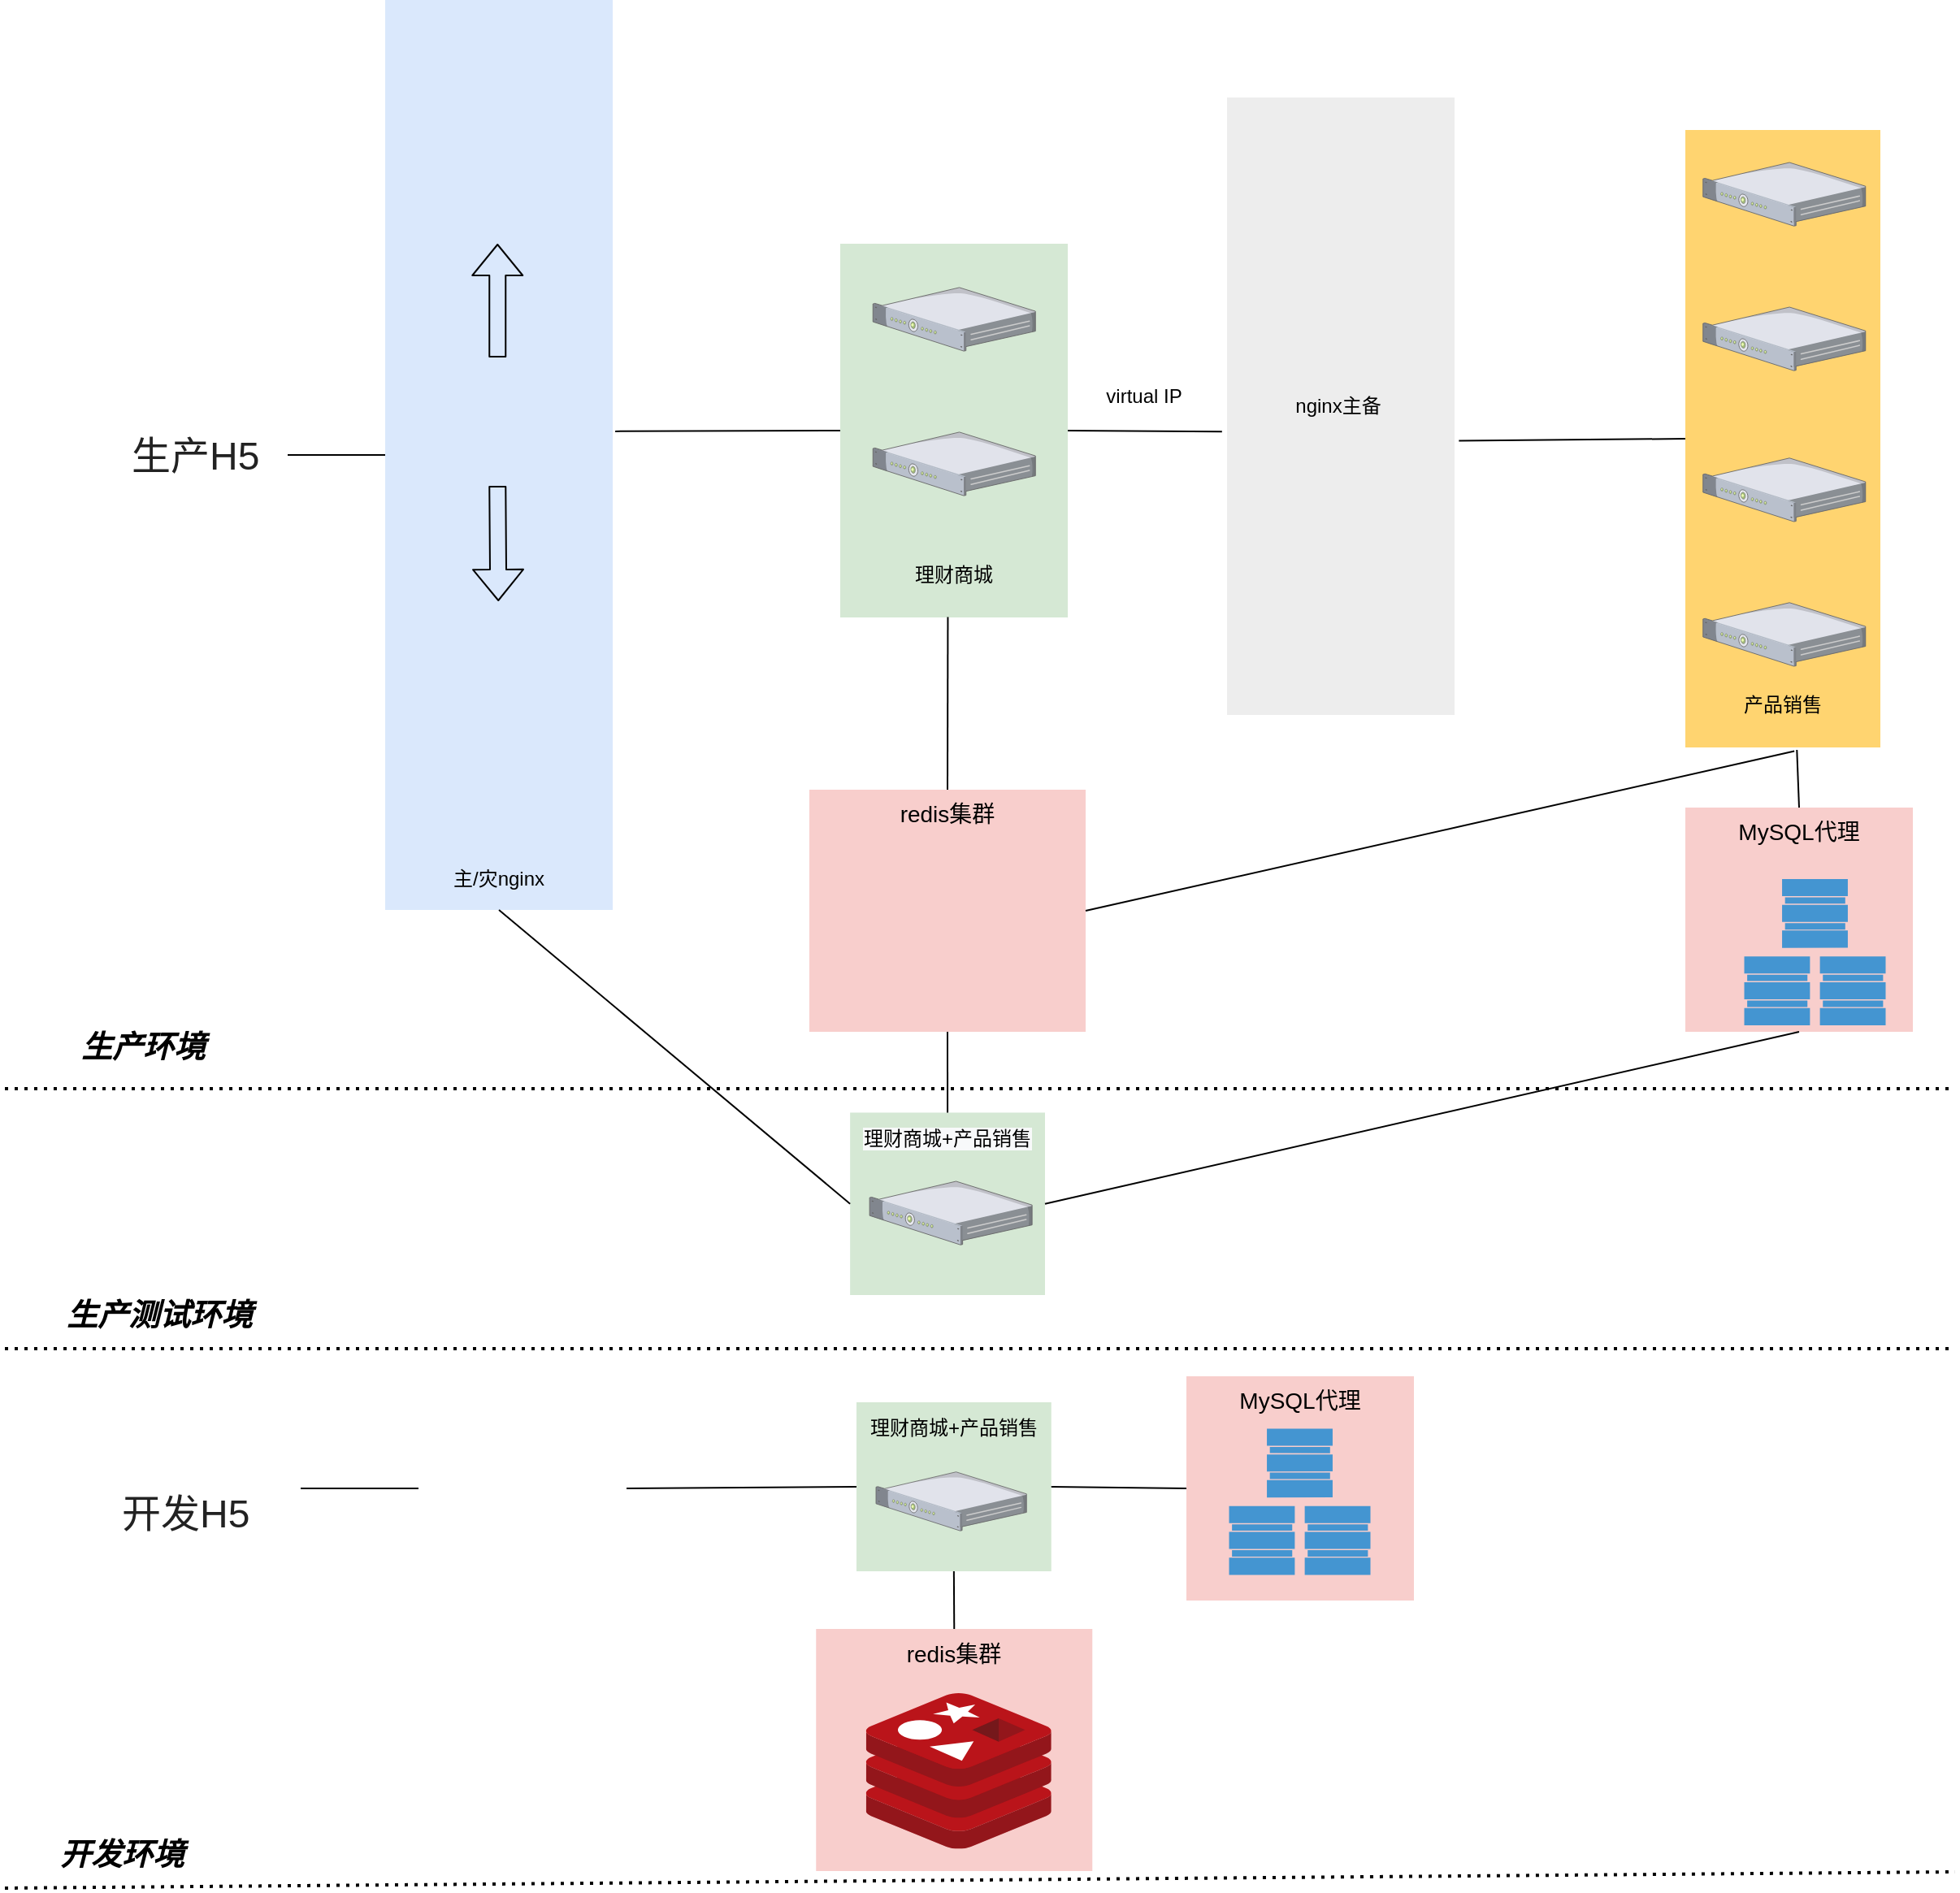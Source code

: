 <mxfile version="14.9.5" type="github">
  <diagram name="Page-1" id="e3a06f82-3646-2815-327d-82caf3d4e204">
    <mxGraphModel dx="1955" dy="-69" grid="1" gridSize="10" guides="1" tooltips="1" connect="1" arrows="1" fold="1" page="1" pageScale="1.5" pageWidth="1169" pageHeight="826" background="none" math="0" shadow="0">
      <root>
        <mxCell id="0" style=";html=1;" />
        <mxCell id="1" style=";html=1;" parent="0" />
        <mxCell id="81p-GkbOqXq8LAXijxVz-117" value="redis集群" style="whiteSpace=wrap;html=1;fillColor=#f8cecc;fontSize=14;strokeColor=none;verticalAlign=top;" vertex="1" parent="1">
          <mxGeometry x="579.13" y="2262.5" width="170" height="149" as="geometry" />
        </mxCell>
        <mxCell id="81p-GkbOqXq8LAXijxVz-94" value="MySQL代理" style="whiteSpace=wrap;html=1;fillColor=#f8cecc;fontSize=14;strokeColor=none;verticalAlign=top;" vertex="1" parent="1">
          <mxGeometry x="1114" y="1757" width="140" height="138" as="geometry" />
        </mxCell>
        <mxCell id="81p-GkbOqXq8LAXijxVz-93" value="redis集群" style="whiteSpace=wrap;html=1;fillColor=#f8cecc;fontSize=14;strokeColor=none;verticalAlign=top;" vertex="1" parent="1">
          <mxGeometry x="575" y="1746" width="170" height="149" as="geometry" />
        </mxCell>
        <mxCell id="81p-GkbOqXq8LAXijxVz-88" value="&lt;span style=&quot;color: rgb(0 , 0 , 0) ; font-family: &amp;#34;helvetica&amp;#34; ; font-size: 12px ; font-style: normal ; font-weight: 400 ; letter-spacing: normal ; text-align: left ; text-indent: 0px ; text-transform: none ; word-spacing: 0px ; background-color: rgb(248 , 249 , 250) ; display: inline ; float: none&quot;&gt;理财商城+产品销售&lt;/span&gt;" style="whiteSpace=wrap;html=1;fillColor=#d5e8d4;fontSize=14;strokeColor=none;verticalAlign=top;" vertex="1" parent="1">
          <mxGeometry x="600.07" y="1944.73" width="119.93" height="112.27" as="geometry" />
        </mxCell>
        <mxCell id="81p-GkbOqXq8LAXijxVz-80" value="" style="whiteSpace=wrap;html=1;fillColor=#FFD470;gradientColor=none;fontSize=14;strokeColor=none;verticalAlign=top;" vertex="1" parent="1">
          <mxGeometry x="1114" y="1340" width="120" height="380" as="geometry" />
        </mxCell>
        <mxCell id="81p-GkbOqXq8LAXijxVz-77" value="" style="whiteSpace=wrap;html=1;fillColor=#d5e8d4;fontSize=14;strokeColor=none;verticalAlign=top;" vertex="1" parent="1">
          <mxGeometry x="594" y="1410" width="140" height="230" as="geometry" />
        </mxCell>
        <mxCell id="81p-GkbOqXq8LAXijxVz-75" value="" style="whiteSpace=wrap;html=1;fillColor=#EDEDED;fontSize=14;strokeColor=none;verticalAlign=top;" vertex="1" parent="1">
          <mxGeometry x="832" y="1320" width="140" height="380" as="geometry" />
        </mxCell>
        <mxCell id="81p-GkbOqXq8LAXijxVz-73" value="" style="whiteSpace=wrap;html=1;fillColor=#dae8fc;fontSize=14;strokeColor=none;verticalAlign=top;" vertex="1" parent="1">
          <mxGeometry x="314" y="1260" width="140" height="560" as="geometry" />
        </mxCell>
        <mxCell id="81p-GkbOqXq8LAXijxVz-5" value="" style="shape=image;html=1;verticalAlign=top;verticalLabelPosition=bottom;labelBackgroundColor=#ffffff;imageAspect=0;aspect=fixed;image=https://cdn4.iconfinder.com/data/icons/logos-brands-5/24/nginx-128.png" vertex="1" parent="1">
          <mxGeometry x="319.63" y="1270" width="128" height="128" as="geometry" />
        </mxCell>
        <mxCell id="81p-GkbOqXq8LAXijxVz-6" value="" style="shape=image;html=1;verticalAlign=top;verticalLabelPosition=bottom;labelBackgroundColor=#ffffff;imageAspect=0;aspect=fixed;image=https://cdn4.iconfinder.com/data/icons/logos-brands-5/24/nginx-128.png" vertex="1" parent="1">
          <mxGeometry x="319.63" y="1640" width="128" height="128" as="geometry" />
        </mxCell>
        <mxCell id="81p-GkbOqXq8LAXijxVz-7" value="" style="shape=image;html=1;verticalAlign=top;verticalLabelPosition=bottom;labelBackgroundColor=#ffffff;imageAspect=0;aspect=fixed;image=https://cdn4.iconfinder.com/data/icons/logos-brands-5/24/nginx-128.png" vertex="1" parent="1">
          <mxGeometry x="334.5" y="2112" width="128" height="128" as="geometry" />
        </mxCell>
        <mxCell id="81p-GkbOqXq8LAXijxVz-11" value="" style="shape=flexArrow;endArrow=classic;html=1;" edge="1" parent="1">
          <mxGeometry width="50" height="50" relative="1" as="geometry">
            <mxPoint x="383.13" y="1480" as="sourcePoint" />
            <mxPoint x="383.13" y="1410" as="targetPoint" />
          </mxGeometry>
        </mxCell>
        <mxCell id="81p-GkbOqXq8LAXijxVz-12" value="" style="shape=flexArrow;endArrow=classic;html=1;" edge="1" parent="1">
          <mxGeometry width="50" height="50" relative="1" as="geometry">
            <mxPoint x="383.13" y="1559" as="sourcePoint" />
            <mxPoint x="383.63" y="1630" as="targetPoint" />
          </mxGeometry>
        </mxCell>
        <mxCell id="81p-GkbOqXq8LAXijxVz-13" value="" style="verticalLabelPosition=bottom;aspect=fixed;html=1;verticalAlign=top;strokeColor=none;align=center;outlineConnect=0;shape=mxgraph.citrix.1u_2u_server;" vertex="1" parent="1">
          <mxGeometry x="614.13" y="1436.95" width="100" height="39.1" as="geometry" />
        </mxCell>
        <mxCell id="81p-GkbOqXq8LAXijxVz-14" value="" style="verticalLabelPosition=bottom;aspect=fixed;html=1;verticalAlign=top;strokeColor=none;align=center;outlineConnect=0;shape=mxgraph.citrix.1u_2u_server;" vertex="1" parent="1">
          <mxGeometry x="614.13" y="1525.95" width="100" height="39.1" as="geometry" />
        </mxCell>
        <mxCell id="81p-GkbOqXq8LAXijxVz-15" value="" style="shape=image;html=1;verticalAlign=top;verticalLabelPosition=bottom;labelBackgroundColor=#ffffff;imageAspect=0;aspect=fixed;image=https://cdn4.iconfinder.com/data/icons/logos-brands-5/24/nginx-128.png" vertex="1" parent="1">
          <mxGeometry x="838" y="1330" width="128" height="128" as="geometry" />
        </mxCell>
        <mxCell id="81p-GkbOqXq8LAXijxVz-16" value="" style="shape=image;html=1;verticalAlign=top;verticalLabelPosition=bottom;labelBackgroundColor=#ffffff;imageAspect=0;aspect=fixed;image=https://cdn4.iconfinder.com/data/icons/logos-brands-5/24/nginx-128.png" vertex="1" parent="1">
          <mxGeometry x="842" y="1561" width="128" height="128" as="geometry" />
        </mxCell>
        <mxCell id="81p-GkbOqXq8LAXijxVz-17" value="" style="verticalLabelPosition=bottom;aspect=fixed;html=1;verticalAlign=top;strokeColor=none;align=center;outlineConnect=0;shape=mxgraph.citrix.1u_2u_server;" vertex="1" parent="1">
          <mxGeometry x="1124.88" y="1360" width="100" height="39.1" as="geometry" />
        </mxCell>
        <mxCell id="81p-GkbOqXq8LAXijxVz-18" value="" style="verticalLabelPosition=bottom;aspect=fixed;html=1;verticalAlign=top;strokeColor=none;align=center;outlineConnect=0;shape=mxgraph.citrix.1u_2u_server;" vertex="1" parent="1">
          <mxGeometry x="1124.88" y="1449" width="100" height="39.1" as="geometry" />
        </mxCell>
        <mxCell id="81p-GkbOqXq8LAXijxVz-19" value="" style="verticalLabelPosition=bottom;aspect=fixed;html=1;verticalAlign=top;strokeColor=none;align=center;outlineConnect=0;shape=mxgraph.citrix.1u_2u_server;" vertex="1" parent="1">
          <mxGeometry x="1124.88" y="1541.9" width="100" height="39.1" as="geometry" />
        </mxCell>
        <mxCell id="81p-GkbOqXq8LAXijxVz-20" value="" style="verticalLabelPosition=bottom;aspect=fixed;html=1;verticalAlign=top;strokeColor=none;align=center;outlineConnect=0;shape=mxgraph.citrix.1u_2u_server;" vertex="1" parent="1">
          <mxGeometry x="1124.88" y="1630.9" width="100" height="39.1" as="geometry" />
        </mxCell>
        <mxCell id="81p-GkbOqXq8LAXijxVz-26" value="" style="verticalLabelPosition=bottom;aspect=fixed;html=1;verticalAlign=top;strokeColor=none;align=center;outlineConnect=0;shape=mxgraph.citrix.1u_2u_server;" vertex="1" parent="1">
          <mxGeometry x="612.07" y="1987" width="100" height="39.1" as="geometry" />
        </mxCell>
        <mxCell id="81p-GkbOqXq8LAXijxVz-27" value="" style="endArrow=none;html=1;dashed=1;dashPattern=1 2;strokeWidth=2;" edge="1" parent="1">
          <mxGeometry width="50" height="50" relative="1" as="geometry">
            <mxPoint x="80" y="1930" as="sourcePoint" />
            <mxPoint x="1280" y="1930" as="targetPoint" />
          </mxGeometry>
        </mxCell>
        <mxCell id="81p-GkbOqXq8LAXijxVz-28" value="" style="endArrow=none;html=1;dashed=1;dashPattern=1 2;strokeWidth=2;" edge="1" parent="1">
          <mxGeometry width="50" height="50" relative="1" as="geometry">
            <mxPoint x="80" y="2090" as="sourcePoint" />
            <mxPoint x="1280" y="2090" as="targetPoint" />
          </mxGeometry>
        </mxCell>
        <mxCell id="81p-GkbOqXq8LAXijxVz-33" value="" style="group" vertex="1" connectable="0" parent="1">
          <mxGeometry x="134" y="2112" width="141" height="128" as="geometry" />
        </mxCell>
        <mxCell id="81p-GkbOqXq8LAXijxVz-34" value="" style="shape=image;html=1;verticalAlign=top;verticalLabelPosition=bottom;labelBackgroundColor=#ffffff;imageAspect=0;aspect=fixed;image=https://cdn3.iconfinder.com/data/icons/streamline-icon-set-free-pack/48/Streamline-17-128.png" vertex="1" parent="81p-GkbOqXq8LAXijxVz-33">
          <mxGeometry width="128" height="128" as="geometry" />
        </mxCell>
        <mxCell id="81p-GkbOqXq8LAXijxVz-35" value="&lt;font color=&quot;#222222&quot; face=&quot;arial, sans-serif&quot;&gt;&lt;span style=&quot;font-size: 24px ; background-color: rgb(255 , 255 , 255)&quot;&gt;开发H5&lt;/span&gt;&lt;/font&gt;" style="text;whiteSpace=wrap;html=1;" vertex="1" parent="81p-GkbOqXq8LAXijxVz-33">
          <mxGeometry x="16" y="58.9" width="94" height="30" as="geometry" />
        </mxCell>
        <mxCell id="81p-GkbOqXq8LAXijxVz-37" value="" style="shape=image;html=1;verticalAlign=top;verticalLabelPosition=bottom;labelBackgroundColor=#ffffff;imageAspect=0;aspect=fixed;image=https://cdn2.iconfinder.com/data/icons/stilllife/48x48/filesystems/gnome-fs-nfs.png" vertex="1" parent="1">
          <mxGeometry x="359.63" y="1493.9" width="48" height="48" as="geometry" />
        </mxCell>
        <mxCell id="81p-GkbOqXq8LAXijxVz-50" value="" style="aspect=fixed;html=1;points=[];align=center;image;fontSize=12;image=img/lib/mscae/Cache_Redis_Product.svg;" vertex="1" parent="1">
          <mxGeometry x="609.87" y="2302" width="114" height="95.76" as="geometry" />
        </mxCell>
        <mxCell id="81p-GkbOqXq8LAXijxVz-51" value="" style="shape=image;html=1;verticalAlign=top;verticalLabelPosition=bottom;labelBackgroundColor=#ffffff;imageAspect=0;aspect=fixed;image=https://cdn4.iconfinder.com/data/icons/redis-2/1451/Untitled-2-128.png" vertex="1" parent="1">
          <mxGeometry x="598.07" y="1765" width="128" height="128" as="geometry" />
        </mxCell>
        <mxCell id="81p-GkbOqXq8LAXijxVz-57" value="理财商城" style="text;whiteSpace=wrap;html=1;" vertex="1" parent="1">
          <mxGeometry x="638" y="1600" width="70" height="30" as="geometry" />
        </mxCell>
        <mxCell id="81p-GkbOqXq8LAXijxVz-58" value="产品销售" style="text;whiteSpace=wrap;html=1;" vertex="1" parent="1">
          <mxGeometry x="1148.38" y="1680" width="70" height="30" as="geometry" />
        </mxCell>
        <mxCell id="81p-GkbOqXq8LAXijxVz-68" value="nginx主备" style="text;html=1;strokeColor=none;fillColor=none;align=center;verticalAlign=middle;whiteSpace=wrap;rounded=0;dashed=1;" vertex="1" parent="1">
          <mxGeometry x="867" y="1500" width="67" height="20" as="geometry" />
        </mxCell>
        <mxCell id="81p-GkbOqXq8LAXijxVz-74" value="主/灾nginx" style="text;html=1;strokeColor=none;fillColor=none;align=center;verticalAlign=middle;whiteSpace=wrap;rounded=0;dashed=1;" vertex="1" parent="1">
          <mxGeometry x="347.88" y="1791" width="71.5" height="20" as="geometry" />
        </mxCell>
        <mxCell id="81p-GkbOqXq8LAXijxVz-83" value="" style="group" vertex="1" connectable="0" parent="1">
          <mxGeometry x="130" y="1461" width="141" height="128" as="geometry" />
        </mxCell>
        <mxCell id="81p-GkbOqXq8LAXijxVz-84" value="" style="shape=image;html=1;verticalAlign=top;verticalLabelPosition=bottom;labelBackgroundColor=#ffffff;imageAspect=0;aspect=fixed;image=https://cdn3.iconfinder.com/data/icons/streamline-icon-set-free-pack/48/Streamline-17-128.png" vertex="1" parent="81p-GkbOqXq8LAXijxVz-83">
          <mxGeometry width="128" height="128" as="geometry" />
        </mxCell>
        <mxCell id="81p-GkbOqXq8LAXijxVz-85" value="&lt;font color=&quot;#222222&quot; face=&quot;arial, sans-serif&quot;&gt;&lt;span style=&quot;font-size: 24px ; background-color: rgb(255 , 255 , 255)&quot;&gt;生产H5&lt;/span&gt;&lt;/font&gt;" style="text;whiteSpace=wrap;html=1;" vertex="1" parent="81p-GkbOqXq8LAXijxVz-83">
          <mxGeometry x="26" y="58.9" width="89" height="30" as="geometry" />
        </mxCell>
        <mxCell id="81p-GkbOqXq8LAXijxVz-99" value="" style="endArrow=none;html=1;exitX=0.5;exitY=0;exitDx=0;exitDy=0;entryX=0.572;entryY=1.004;entryDx=0;entryDy=0;entryPerimeter=0;" edge="1" parent="1" source="81p-GkbOqXq8LAXijxVz-94" target="81p-GkbOqXq8LAXijxVz-80">
          <mxGeometry width="50" height="50" relative="1" as="geometry">
            <mxPoint x="984" y="1787" as="sourcePoint" />
            <mxPoint x="1034" y="1737" as="targetPoint" />
          </mxGeometry>
        </mxCell>
        <mxCell id="81p-GkbOqXq8LAXijxVz-100" value="" style="endArrow=none;html=1;entryX=0.559;entryY=1.006;entryDx=0;entryDy=0;entryPerimeter=0;exitX=1;exitY=0.5;exitDx=0;exitDy=0;" edge="1" parent="1" source="81p-GkbOqXq8LAXijxVz-93" target="81p-GkbOqXq8LAXijxVz-80">
          <mxGeometry width="50" height="50" relative="1" as="geometry">
            <mxPoint x="1024" y="1797" as="sourcePoint" />
            <mxPoint x="1074" y="1747" as="targetPoint" />
          </mxGeometry>
        </mxCell>
        <mxCell id="81p-GkbOqXq8LAXijxVz-101" value="" style="endArrow=none;html=1;entryX=0.473;entryY=0.999;entryDx=0;entryDy=0;entryPerimeter=0;exitX=0.5;exitY=0;exitDx=0;exitDy=0;" edge="1" parent="1" source="81p-GkbOqXq8LAXijxVz-93" target="81p-GkbOqXq8LAXijxVz-77">
          <mxGeometry width="50" height="50" relative="1" as="geometry">
            <mxPoint x="684" y="1747" as="sourcePoint" />
            <mxPoint x="734" y="1697" as="targetPoint" />
          </mxGeometry>
        </mxCell>
        <mxCell id="81p-GkbOqXq8LAXijxVz-102" value="" style="endArrow=none;html=1;exitX=0.5;exitY=0;exitDx=0;exitDy=0;entryX=0.5;entryY=1;entryDx=0;entryDy=0;" edge="1" parent="1" source="81p-GkbOqXq8LAXijxVz-88" target="81p-GkbOqXq8LAXijxVz-93">
          <mxGeometry width="50" height="50" relative="1" as="geometry">
            <mxPoint x="824" y="2007" as="sourcePoint" />
            <mxPoint x="874" y="1957" as="targetPoint" />
          </mxGeometry>
        </mxCell>
        <mxCell id="81p-GkbOqXq8LAXijxVz-106" value="" style="endArrow=none;html=1;entryX=0;entryY=0.5;entryDx=0;entryDy=0;exitX=0.5;exitY=1;exitDx=0;exitDy=0;" edge="1" parent="1" source="81p-GkbOqXq8LAXijxVz-73" target="81p-GkbOqXq8LAXijxVz-88">
          <mxGeometry width="50" height="50" relative="1" as="geometry">
            <mxPoint x="444" y="1997" as="sourcePoint" />
            <mxPoint x="494" y="1947" as="targetPoint" />
          </mxGeometry>
        </mxCell>
        <mxCell id="81p-GkbOqXq8LAXijxVz-107" value="" style="endArrow=none;html=1;exitX=1.011;exitY=0.474;exitDx=0;exitDy=0;entryX=0;entryY=0.5;entryDx=0;entryDy=0;exitPerimeter=0;" edge="1" parent="1" source="81p-GkbOqXq8LAXijxVz-73" target="81p-GkbOqXq8LAXijxVz-77">
          <mxGeometry width="50" height="50" relative="1" as="geometry">
            <mxPoint x="524" y="1557" as="sourcePoint" />
            <mxPoint x="574" y="1507" as="targetPoint" />
          </mxGeometry>
        </mxCell>
        <mxCell id="81p-GkbOqXq8LAXijxVz-108" value="" style="endArrow=none;html=1;exitX=1;exitY=0.5;exitDx=0;exitDy=0;entryX=-0.022;entryY=0.541;entryDx=0;entryDy=0;entryPerimeter=0;" edge="1" parent="1" source="81p-GkbOqXq8LAXijxVz-77" target="81p-GkbOqXq8LAXijxVz-75">
          <mxGeometry width="50" height="50" relative="1" as="geometry">
            <mxPoint x="774" y="1557" as="sourcePoint" />
            <mxPoint x="824" y="1507" as="targetPoint" />
          </mxGeometry>
        </mxCell>
        <mxCell id="81p-GkbOqXq8LAXijxVz-109" value="" style="endArrow=none;html=1;exitX=1.019;exitY=0.556;exitDx=0;exitDy=0;exitPerimeter=0;entryX=0;entryY=0.5;entryDx=0;entryDy=0;" edge="1" parent="1" source="81p-GkbOqXq8LAXijxVz-75" target="81p-GkbOqXq8LAXijxVz-80">
          <mxGeometry width="50" height="50" relative="1" as="geometry">
            <mxPoint x="1034" y="1577" as="sourcePoint" />
            <mxPoint x="1084" y="1527" as="targetPoint" />
          </mxGeometry>
        </mxCell>
        <mxCell id="81p-GkbOqXq8LAXijxVz-110" value="virtual IP" style="text;html=1;strokeColor=none;fillColor=none;align=center;verticalAlign=middle;whiteSpace=wrap;rounded=0;dashed=1;" vertex="1" parent="1">
          <mxGeometry x="755.5" y="1493.9" width="50" height="20" as="geometry" />
        </mxCell>
        <mxCell id="81p-GkbOqXq8LAXijxVz-113" value="" style="group" vertex="1" connectable="0" parent="1">
          <mxGeometry x="604" y="2123" width="119.87" height="104" as="geometry" />
        </mxCell>
        <mxCell id="81p-GkbOqXq8LAXijxVz-111" value="&lt;span style=&quot;font-family: &amp;#34;helvetica&amp;#34; ; font-size: 12px ; text-align: left&quot;&gt;理财商城+产品销售&lt;/span&gt;" style="whiteSpace=wrap;html=1;fillColor=#d5e8d4;fontSize=14;strokeColor=none;verticalAlign=top;" vertex="1" parent="81p-GkbOqXq8LAXijxVz-113">
          <mxGeometry width="119.87" height="104.0" as="geometry" />
        </mxCell>
        <mxCell id="81p-GkbOqXq8LAXijxVz-112" value="" style="verticalLabelPosition=bottom;aspect=fixed;html=1;verticalAlign=top;strokeColor=none;align=center;outlineConnect=0;shape=mxgraph.citrix.1u_2u_server;" vertex="1" parent="81p-GkbOqXq8LAXijxVz-113">
          <mxGeometry x="12.0" y="42.862" width="92.634" height="36.22" as="geometry" />
        </mxCell>
        <mxCell id="81p-GkbOqXq8LAXijxVz-118" value="" style="shadow=0;dashed=0;html=1;strokeColor=none;fillColor=#4495D1;labelPosition=center;verticalLabelPosition=bottom;verticalAlign=top;align=center;outlineConnect=0;shape=mxgraph.veeam.storage_cluster;" vertex="1" parent="1">
          <mxGeometry x="1150.25" y="1801" width="87" height="90" as="geometry" />
        </mxCell>
        <mxCell id="81p-GkbOqXq8LAXijxVz-119" value="" style="endArrow=none;html=1;strokeWidth=1;entryX=0;entryY=0.5;entryDx=0;entryDy=0;" edge="1" parent="1" target="81p-GkbOqXq8LAXijxVz-73">
          <mxGeometry width="50" height="50" relative="1" as="geometry">
            <mxPoint x="254" y="1540" as="sourcePoint" />
            <mxPoint x="234" y="1687" as="targetPoint" />
          </mxGeometry>
        </mxCell>
        <mxCell id="81p-GkbOqXq8LAXijxVz-120" value="" style="endArrow=none;html=1;strokeWidth=1;exitX=1;exitY=0.5;exitDx=0;exitDy=0;entryX=0;entryY=0.5;entryDx=0;entryDy=0;" edge="1" parent="1" source="81p-GkbOqXq8LAXijxVz-34" target="81p-GkbOqXq8LAXijxVz-7">
          <mxGeometry width="50" height="50" relative="1" as="geometry">
            <mxPoint x="354" y="2332" as="sourcePoint" />
            <mxPoint x="404" y="2282" as="targetPoint" />
          </mxGeometry>
        </mxCell>
        <mxCell id="81p-GkbOqXq8LAXijxVz-121" value="" style="endArrow=none;html=1;strokeWidth=1;exitX=1;exitY=0.5;exitDx=0;exitDy=0;entryX=0;entryY=0.5;entryDx=0;entryDy=0;" edge="1" parent="1" source="81p-GkbOqXq8LAXijxVz-7" target="81p-GkbOqXq8LAXijxVz-111">
          <mxGeometry width="50" height="50" relative="1" as="geometry">
            <mxPoint x="504" y="2192" as="sourcePoint" />
            <mxPoint x="554" y="2142" as="targetPoint" />
          </mxGeometry>
        </mxCell>
        <mxCell id="81p-GkbOqXq8LAXijxVz-122" value="" style="endArrow=none;html=1;strokeWidth=1;exitX=1;exitY=0.5;exitDx=0;exitDy=0;entryX=0;entryY=0.5;entryDx=0;entryDy=0;" edge="1" parent="1" source="81p-GkbOqXq8LAXijxVz-111" target="81p-GkbOqXq8LAXijxVz-116">
          <mxGeometry width="50" height="50" relative="1" as="geometry">
            <mxPoint x="844" y="2202" as="sourcePoint" />
            <mxPoint x="1130.5" y="2174.14" as="targetPoint" />
          </mxGeometry>
        </mxCell>
        <mxCell id="81p-GkbOqXq8LAXijxVz-125" value="" style="endArrow=none;html=1;strokeWidth=1;exitX=0.5;exitY=0;exitDx=0;exitDy=0;entryX=0.5;entryY=1;entryDx=0;entryDy=0;" edge="1" parent="1" source="81p-GkbOqXq8LAXijxVz-117" target="81p-GkbOqXq8LAXijxVz-111">
          <mxGeometry width="50" height="50" relative="1" as="geometry">
            <mxPoint x="844" y="2272" as="sourcePoint" />
            <mxPoint x="668" y="2242" as="targetPoint" />
          </mxGeometry>
        </mxCell>
        <mxCell id="81p-GkbOqXq8LAXijxVz-127" value="&lt;font style=&quot;font-size: 19px&quot;&gt;&lt;b&gt;&lt;i&gt;生产环境&lt;/i&gt;&lt;/b&gt;&lt;/font&gt;" style="text;html=1;strokeColor=none;fillColor=none;align=center;verticalAlign=middle;whiteSpace=wrap;rounded=0;dashed=1;strokeWidth=1;" vertex="1" parent="1">
          <mxGeometry x="90" y="1895" width="150" height="20" as="geometry" />
        </mxCell>
        <mxCell id="81p-GkbOqXq8LAXijxVz-128" value="&lt;font style=&quot;font-size: 19px&quot;&gt;&lt;b&gt;&lt;i&gt;生产测试环境&lt;/i&gt;&lt;/b&gt;&lt;/font&gt;" style="text;html=1;strokeColor=none;fillColor=none;align=center;verticalAlign=middle;whiteSpace=wrap;rounded=0;dashed=1;strokeWidth=1;" vertex="1" parent="1">
          <mxGeometry x="100" y="2060" width="150" height="20" as="geometry" />
        </mxCell>
        <mxCell id="81p-GkbOqXq8LAXijxVz-130" value="" style="endArrow=none;html=1;dashed=1;dashPattern=1 2;strokeWidth=2;" edge="1" parent="1">
          <mxGeometry width="50" height="50" relative="1" as="geometry">
            <mxPoint x="80" y="2422" as="sourcePoint" />
            <mxPoint x="1280" y="2412" as="targetPoint" />
          </mxGeometry>
        </mxCell>
        <mxCell id="81p-GkbOqXq8LAXijxVz-132" value="&lt;font style=&quot;font-size: 19px&quot;&gt;&lt;b&gt;&lt;i&gt;开发环境&lt;/i&gt;&lt;/b&gt;&lt;/font&gt;" style="text;html=1;strokeColor=none;fillColor=none;align=center;verticalAlign=middle;whiteSpace=wrap;rounded=0;dashed=1;strokeWidth=1;" vertex="1" parent="1">
          <mxGeometry x="77" y="2391.5" width="150" height="20" as="geometry" />
        </mxCell>
        <mxCell id="81p-GkbOqXq8LAXijxVz-133" value="" style="endArrow=none;html=1;strokeWidth=1;exitX=1;exitY=0.5;exitDx=0;exitDy=0;entryX=0.5;entryY=1;entryDx=0;entryDy=0;" edge="1" parent="1" source="81p-GkbOqXq8LAXijxVz-88" target="81p-GkbOqXq8LAXijxVz-94">
          <mxGeometry width="50" height="50" relative="1" as="geometry">
            <mxPoint x="760" y="2000" as="sourcePoint" />
            <mxPoint x="810" y="1950" as="targetPoint" />
          </mxGeometry>
        </mxCell>
        <mxCell id="81p-GkbOqXq8LAXijxVz-134" value="" style="group" vertex="1" connectable="0" parent="1">
          <mxGeometry x="807" y="2107" width="140" height="138" as="geometry" />
        </mxCell>
        <mxCell id="81p-GkbOqXq8LAXijxVz-116" value="MySQL代理" style="whiteSpace=wrap;html=1;fillColor=#f8cecc;fontSize=14;strokeColor=none;verticalAlign=top;" vertex="1" parent="81p-GkbOqXq8LAXijxVz-134">
          <mxGeometry width="140" height="138" as="geometry" />
        </mxCell>
        <mxCell id="81p-GkbOqXq8LAXijxVz-53" value="" style="shadow=0;dashed=0;html=1;strokeColor=none;fillColor=#4495D1;labelPosition=center;verticalLabelPosition=bottom;verticalAlign=top;align=center;outlineConnect=0;shape=mxgraph.veeam.storage_cluster;" vertex="1" parent="81p-GkbOqXq8LAXijxVz-134">
          <mxGeometry x="26.25" y="32.24" width="87" height="90" as="geometry" />
        </mxCell>
      </root>
    </mxGraphModel>
  </diagram>
</mxfile>
